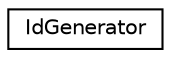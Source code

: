 digraph "Graphical Class Hierarchy"
{
  edge [fontname="Helvetica",fontsize="10",labelfontname="Helvetica",labelfontsize="10"];
  node [fontname="Helvetica",fontsize="10",shape=record];
  rankdir="LR";
  Node1 [label="IdGenerator",height=0.2,width=0.4,color="black", fillcolor="white", style="filled",URL="$d6/d57/class_id_generator.html"];
}
